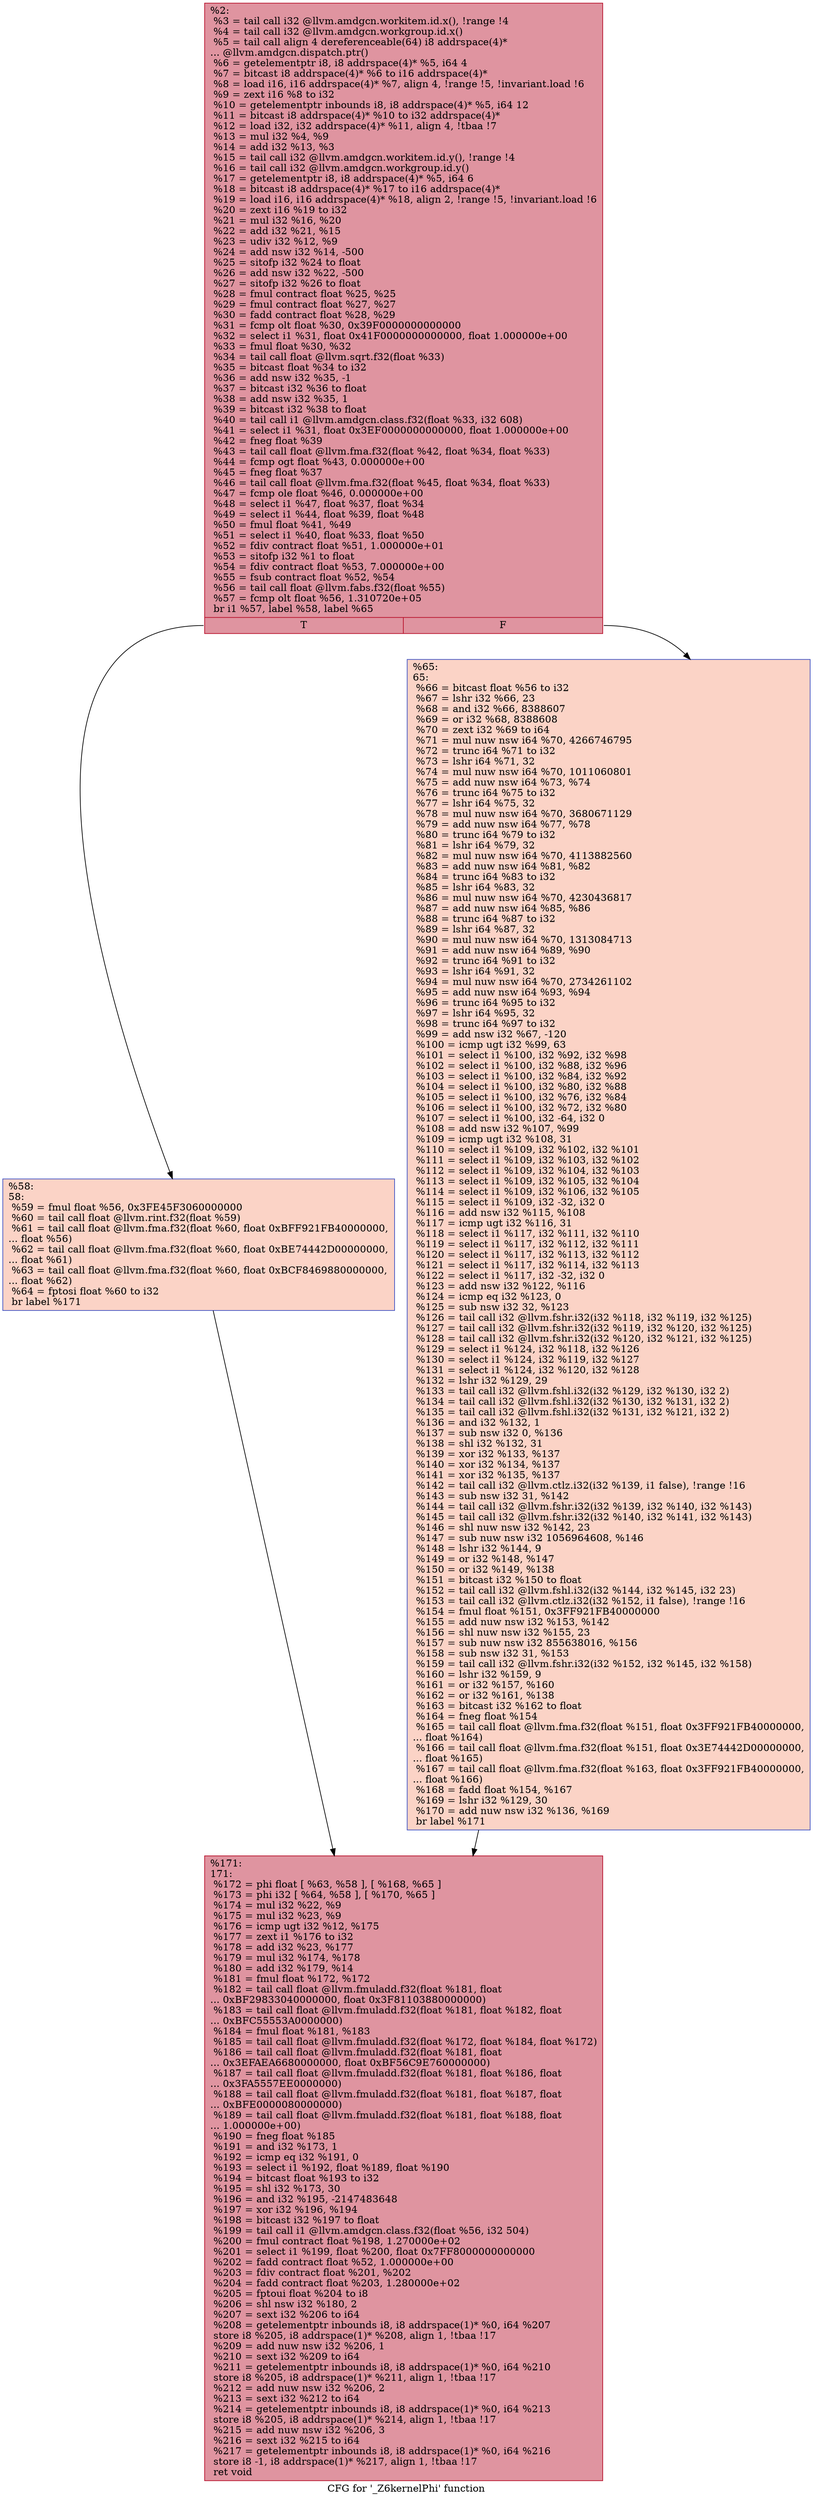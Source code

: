 digraph "CFG for '_Z6kernelPhi' function" {
	label="CFG for '_Z6kernelPhi' function";

	Node0x5162890 [shape=record,color="#b70d28ff", style=filled, fillcolor="#b70d2870",label="{%2:\l  %3 = tail call i32 @llvm.amdgcn.workitem.id.x(), !range !4\l  %4 = tail call i32 @llvm.amdgcn.workgroup.id.x()\l  %5 = tail call align 4 dereferenceable(64) i8 addrspace(4)*\l... @llvm.amdgcn.dispatch.ptr()\l  %6 = getelementptr i8, i8 addrspace(4)* %5, i64 4\l  %7 = bitcast i8 addrspace(4)* %6 to i16 addrspace(4)*\l  %8 = load i16, i16 addrspace(4)* %7, align 4, !range !5, !invariant.load !6\l  %9 = zext i16 %8 to i32\l  %10 = getelementptr inbounds i8, i8 addrspace(4)* %5, i64 12\l  %11 = bitcast i8 addrspace(4)* %10 to i32 addrspace(4)*\l  %12 = load i32, i32 addrspace(4)* %11, align 4, !tbaa !7\l  %13 = mul i32 %4, %9\l  %14 = add i32 %13, %3\l  %15 = tail call i32 @llvm.amdgcn.workitem.id.y(), !range !4\l  %16 = tail call i32 @llvm.amdgcn.workgroup.id.y()\l  %17 = getelementptr i8, i8 addrspace(4)* %5, i64 6\l  %18 = bitcast i8 addrspace(4)* %17 to i16 addrspace(4)*\l  %19 = load i16, i16 addrspace(4)* %18, align 2, !range !5, !invariant.load !6\l  %20 = zext i16 %19 to i32\l  %21 = mul i32 %16, %20\l  %22 = add i32 %21, %15\l  %23 = udiv i32 %12, %9\l  %24 = add nsw i32 %14, -500\l  %25 = sitofp i32 %24 to float\l  %26 = add nsw i32 %22, -500\l  %27 = sitofp i32 %26 to float\l  %28 = fmul contract float %25, %25\l  %29 = fmul contract float %27, %27\l  %30 = fadd contract float %28, %29\l  %31 = fcmp olt float %30, 0x39F0000000000000\l  %32 = select i1 %31, float 0x41F0000000000000, float 1.000000e+00\l  %33 = fmul float %30, %32\l  %34 = tail call float @llvm.sqrt.f32(float %33)\l  %35 = bitcast float %34 to i32\l  %36 = add nsw i32 %35, -1\l  %37 = bitcast i32 %36 to float\l  %38 = add nsw i32 %35, 1\l  %39 = bitcast i32 %38 to float\l  %40 = tail call i1 @llvm.amdgcn.class.f32(float %33, i32 608)\l  %41 = select i1 %31, float 0x3EF0000000000000, float 1.000000e+00\l  %42 = fneg float %39\l  %43 = tail call float @llvm.fma.f32(float %42, float %34, float %33)\l  %44 = fcmp ogt float %43, 0.000000e+00\l  %45 = fneg float %37\l  %46 = tail call float @llvm.fma.f32(float %45, float %34, float %33)\l  %47 = fcmp ole float %46, 0.000000e+00\l  %48 = select i1 %47, float %37, float %34\l  %49 = select i1 %44, float %39, float %48\l  %50 = fmul float %41, %49\l  %51 = select i1 %40, float %33, float %50\l  %52 = fdiv contract float %51, 1.000000e+01\l  %53 = sitofp i32 %1 to float\l  %54 = fdiv contract float %53, 7.000000e+00\l  %55 = fsub contract float %52, %54\l  %56 = tail call float @llvm.fabs.f32(float %55)\l  %57 = fcmp olt float %56, 1.310720e+05\l  br i1 %57, label %58, label %65\l|{<s0>T|<s1>F}}"];
	Node0x5162890:s0 -> Node0x5168ce0;
	Node0x5162890:s1 -> Node0x5168d70;
	Node0x5168ce0 [shape=record,color="#3d50c3ff", style=filled, fillcolor="#f59c7d70",label="{%58:\l58:                                               \l  %59 = fmul float %56, 0x3FE45F3060000000\l  %60 = tail call float @llvm.rint.f32(float %59)\l  %61 = tail call float @llvm.fma.f32(float %60, float 0xBFF921FB40000000,\l... float %56)\l  %62 = tail call float @llvm.fma.f32(float %60, float 0xBE74442D00000000,\l... float %61)\l  %63 = tail call float @llvm.fma.f32(float %60, float 0xBCF8469880000000,\l... float %62)\l  %64 = fptosi float %60 to i32\l  br label %171\l}"];
	Node0x5168ce0 -> Node0x51674d0;
	Node0x5168d70 [shape=record,color="#3d50c3ff", style=filled, fillcolor="#f59c7d70",label="{%65:\l65:                                               \l  %66 = bitcast float %56 to i32\l  %67 = lshr i32 %66, 23\l  %68 = and i32 %66, 8388607\l  %69 = or i32 %68, 8388608\l  %70 = zext i32 %69 to i64\l  %71 = mul nuw nsw i64 %70, 4266746795\l  %72 = trunc i64 %71 to i32\l  %73 = lshr i64 %71, 32\l  %74 = mul nuw nsw i64 %70, 1011060801\l  %75 = add nuw nsw i64 %73, %74\l  %76 = trunc i64 %75 to i32\l  %77 = lshr i64 %75, 32\l  %78 = mul nuw nsw i64 %70, 3680671129\l  %79 = add nuw nsw i64 %77, %78\l  %80 = trunc i64 %79 to i32\l  %81 = lshr i64 %79, 32\l  %82 = mul nuw nsw i64 %70, 4113882560\l  %83 = add nuw nsw i64 %81, %82\l  %84 = trunc i64 %83 to i32\l  %85 = lshr i64 %83, 32\l  %86 = mul nuw nsw i64 %70, 4230436817\l  %87 = add nuw nsw i64 %85, %86\l  %88 = trunc i64 %87 to i32\l  %89 = lshr i64 %87, 32\l  %90 = mul nuw nsw i64 %70, 1313084713\l  %91 = add nuw nsw i64 %89, %90\l  %92 = trunc i64 %91 to i32\l  %93 = lshr i64 %91, 32\l  %94 = mul nuw nsw i64 %70, 2734261102\l  %95 = add nuw nsw i64 %93, %94\l  %96 = trunc i64 %95 to i32\l  %97 = lshr i64 %95, 32\l  %98 = trunc i64 %97 to i32\l  %99 = add nsw i32 %67, -120\l  %100 = icmp ugt i32 %99, 63\l  %101 = select i1 %100, i32 %92, i32 %98\l  %102 = select i1 %100, i32 %88, i32 %96\l  %103 = select i1 %100, i32 %84, i32 %92\l  %104 = select i1 %100, i32 %80, i32 %88\l  %105 = select i1 %100, i32 %76, i32 %84\l  %106 = select i1 %100, i32 %72, i32 %80\l  %107 = select i1 %100, i32 -64, i32 0\l  %108 = add nsw i32 %107, %99\l  %109 = icmp ugt i32 %108, 31\l  %110 = select i1 %109, i32 %102, i32 %101\l  %111 = select i1 %109, i32 %103, i32 %102\l  %112 = select i1 %109, i32 %104, i32 %103\l  %113 = select i1 %109, i32 %105, i32 %104\l  %114 = select i1 %109, i32 %106, i32 %105\l  %115 = select i1 %109, i32 -32, i32 0\l  %116 = add nsw i32 %115, %108\l  %117 = icmp ugt i32 %116, 31\l  %118 = select i1 %117, i32 %111, i32 %110\l  %119 = select i1 %117, i32 %112, i32 %111\l  %120 = select i1 %117, i32 %113, i32 %112\l  %121 = select i1 %117, i32 %114, i32 %113\l  %122 = select i1 %117, i32 -32, i32 0\l  %123 = add nsw i32 %122, %116\l  %124 = icmp eq i32 %123, 0\l  %125 = sub nsw i32 32, %123\l  %126 = tail call i32 @llvm.fshr.i32(i32 %118, i32 %119, i32 %125)\l  %127 = tail call i32 @llvm.fshr.i32(i32 %119, i32 %120, i32 %125)\l  %128 = tail call i32 @llvm.fshr.i32(i32 %120, i32 %121, i32 %125)\l  %129 = select i1 %124, i32 %118, i32 %126\l  %130 = select i1 %124, i32 %119, i32 %127\l  %131 = select i1 %124, i32 %120, i32 %128\l  %132 = lshr i32 %129, 29\l  %133 = tail call i32 @llvm.fshl.i32(i32 %129, i32 %130, i32 2)\l  %134 = tail call i32 @llvm.fshl.i32(i32 %130, i32 %131, i32 2)\l  %135 = tail call i32 @llvm.fshl.i32(i32 %131, i32 %121, i32 2)\l  %136 = and i32 %132, 1\l  %137 = sub nsw i32 0, %136\l  %138 = shl i32 %132, 31\l  %139 = xor i32 %133, %137\l  %140 = xor i32 %134, %137\l  %141 = xor i32 %135, %137\l  %142 = tail call i32 @llvm.ctlz.i32(i32 %139, i1 false), !range !16\l  %143 = sub nsw i32 31, %142\l  %144 = tail call i32 @llvm.fshr.i32(i32 %139, i32 %140, i32 %143)\l  %145 = tail call i32 @llvm.fshr.i32(i32 %140, i32 %141, i32 %143)\l  %146 = shl nuw nsw i32 %142, 23\l  %147 = sub nuw nsw i32 1056964608, %146\l  %148 = lshr i32 %144, 9\l  %149 = or i32 %148, %147\l  %150 = or i32 %149, %138\l  %151 = bitcast i32 %150 to float\l  %152 = tail call i32 @llvm.fshl.i32(i32 %144, i32 %145, i32 23)\l  %153 = tail call i32 @llvm.ctlz.i32(i32 %152, i1 false), !range !16\l  %154 = fmul float %151, 0x3FF921FB40000000\l  %155 = add nuw nsw i32 %153, %142\l  %156 = shl nuw nsw i32 %155, 23\l  %157 = sub nuw nsw i32 855638016, %156\l  %158 = sub nsw i32 31, %153\l  %159 = tail call i32 @llvm.fshr.i32(i32 %152, i32 %145, i32 %158)\l  %160 = lshr i32 %159, 9\l  %161 = or i32 %157, %160\l  %162 = or i32 %161, %138\l  %163 = bitcast i32 %162 to float\l  %164 = fneg float %154\l  %165 = tail call float @llvm.fma.f32(float %151, float 0x3FF921FB40000000,\l... float %164)\l  %166 = tail call float @llvm.fma.f32(float %151, float 0x3E74442D00000000,\l... float %165)\l  %167 = tail call float @llvm.fma.f32(float %163, float 0x3FF921FB40000000,\l... float %166)\l  %168 = fadd float %154, %167\l  %169 = lshr i32 %129, 30\l  %170 = add nuw nsw i32 %136, %169\l  br label %171\l}"];
	Node0x5168d70 -> Node0x51674d0;
	Node0x51674d0 [shape=record,color="#b70d28ff", style=filled, fillcolor="#b70d2870",label="{%171:\l171:                                              \l  %172 = phi float [ %63, %58 ], [ %168, %65 ]\l  %173 = phi i32 [ %64, %58 ], [ %170, %65 ]\l  %174 = mul i32 %22, %9\l  %175 = mul i32 %23, %9\l  %176 = icmp ugt i32 %12, %175\l  %177 = zext i1 %176 to i32\l  %178 = add i32 %23, %177\l  %179 = mul i32 %174, %178\l  %180 = add i32 %179, %14\l  %181 = fmul float %172, %172\l  %182 = tail call float @llvm.fmuladd.f32(float %181, float\l... 0xBF29833040000000, float 0x3F81103880000000)\l  %183 = tail call float @llvm.fmuladd.f32(float %181, float %182, float\l... 0xBFC55553A0000000)\l  %184 = fmul float %181, %183\l  %185 = tail call float @llvm.fmuladd.f32(float %172, float %184, float %172)\l  %186 = tail call float @llvm.fmuladd.f32(float %181, float\l... 0x3EFAEA6680000000, float 0xBF56C9E760000000)\l  %187 = tail call float @llvm.fmuladd.f32(float %181, float %186, float\l... 0x3FA5557EE0000000)\l  %188 = tail call float @llvm.fmuladd.f32(float %181, float %187, float\l... 0xBFE0000080000000)\l  %189 = tail call float @llvm.fmuladd.f32(float %181, float %188, float\l... 1.000000e+00)\l  %190 = fneg float %185\l  %191 = and i32 %173, 1\l  %192 = icmp eq i32 %191, 0\l  %193 = select i1 %192, float %189, float %190\l  %194 = bitcast float %193 to i32\l  %195 = shl i32 %173, 30\l  %196 = and i32 %195, -2147483648\l  %197 = xor i32 %196, %194\l  %198 = bitcast i32 %197 to float\l  %199 = tail call i1 @llvm.amdgcn.class.f32(float %56, i32 504)\l  %200 = fmul contract float %198, 1.270000e+02\l  %201 = select i1 %199, float %200, float 0x7FF8000000000000\l  %202 = fadd contract float %52, 1.000000e+00\l  %203 = fdiv contract float %201, %202\l  %204 = fadd contract float %203, 1.280000e+02\l  %205 = fptoui float %204 to i8\l  %206 = shl nsw i32 %180, 2\l  %207 = sext i32 %206 to i64\l  %208 = getelementptr inbounds i8, i8 addrspace(1)* %0, i64 %207\l  store i8 %205, i8 addrspace(1)* %208, align 1, !tbaa !17\l  %209 = add nuw nsw i32 %206, 1\l  %210 = sext i32 %209 to i64\l  %211 = getelementptr inbounds i8, i8 addrspace(1)* %0, i64 %210\l  store i8 %205, i8 addrspace(1)* %211, align 1, !tbaa !17\l  %212 = add nuw nsw i32 %206, 2\l  %213 = sext i32 %212 to i64\l  %214 = getelementptr inbounds i8, i8 addrspace(1)* %0, i64 %213\l  store i8 %205, i8 addrspace(1)* %214, align 1, !tbaa !17\l  %215 = add nuw nsw i32 %206, 3\l  %216 = sext i32 %215 to i64\l  %217 = getelementptr inbounds i8, i8 addrspace(1)* %0, i64 %216\l  store i8 -1, i8 addrspace(1)* %217, align 1, !tbaa !17\l  ret void\l}"];
}
